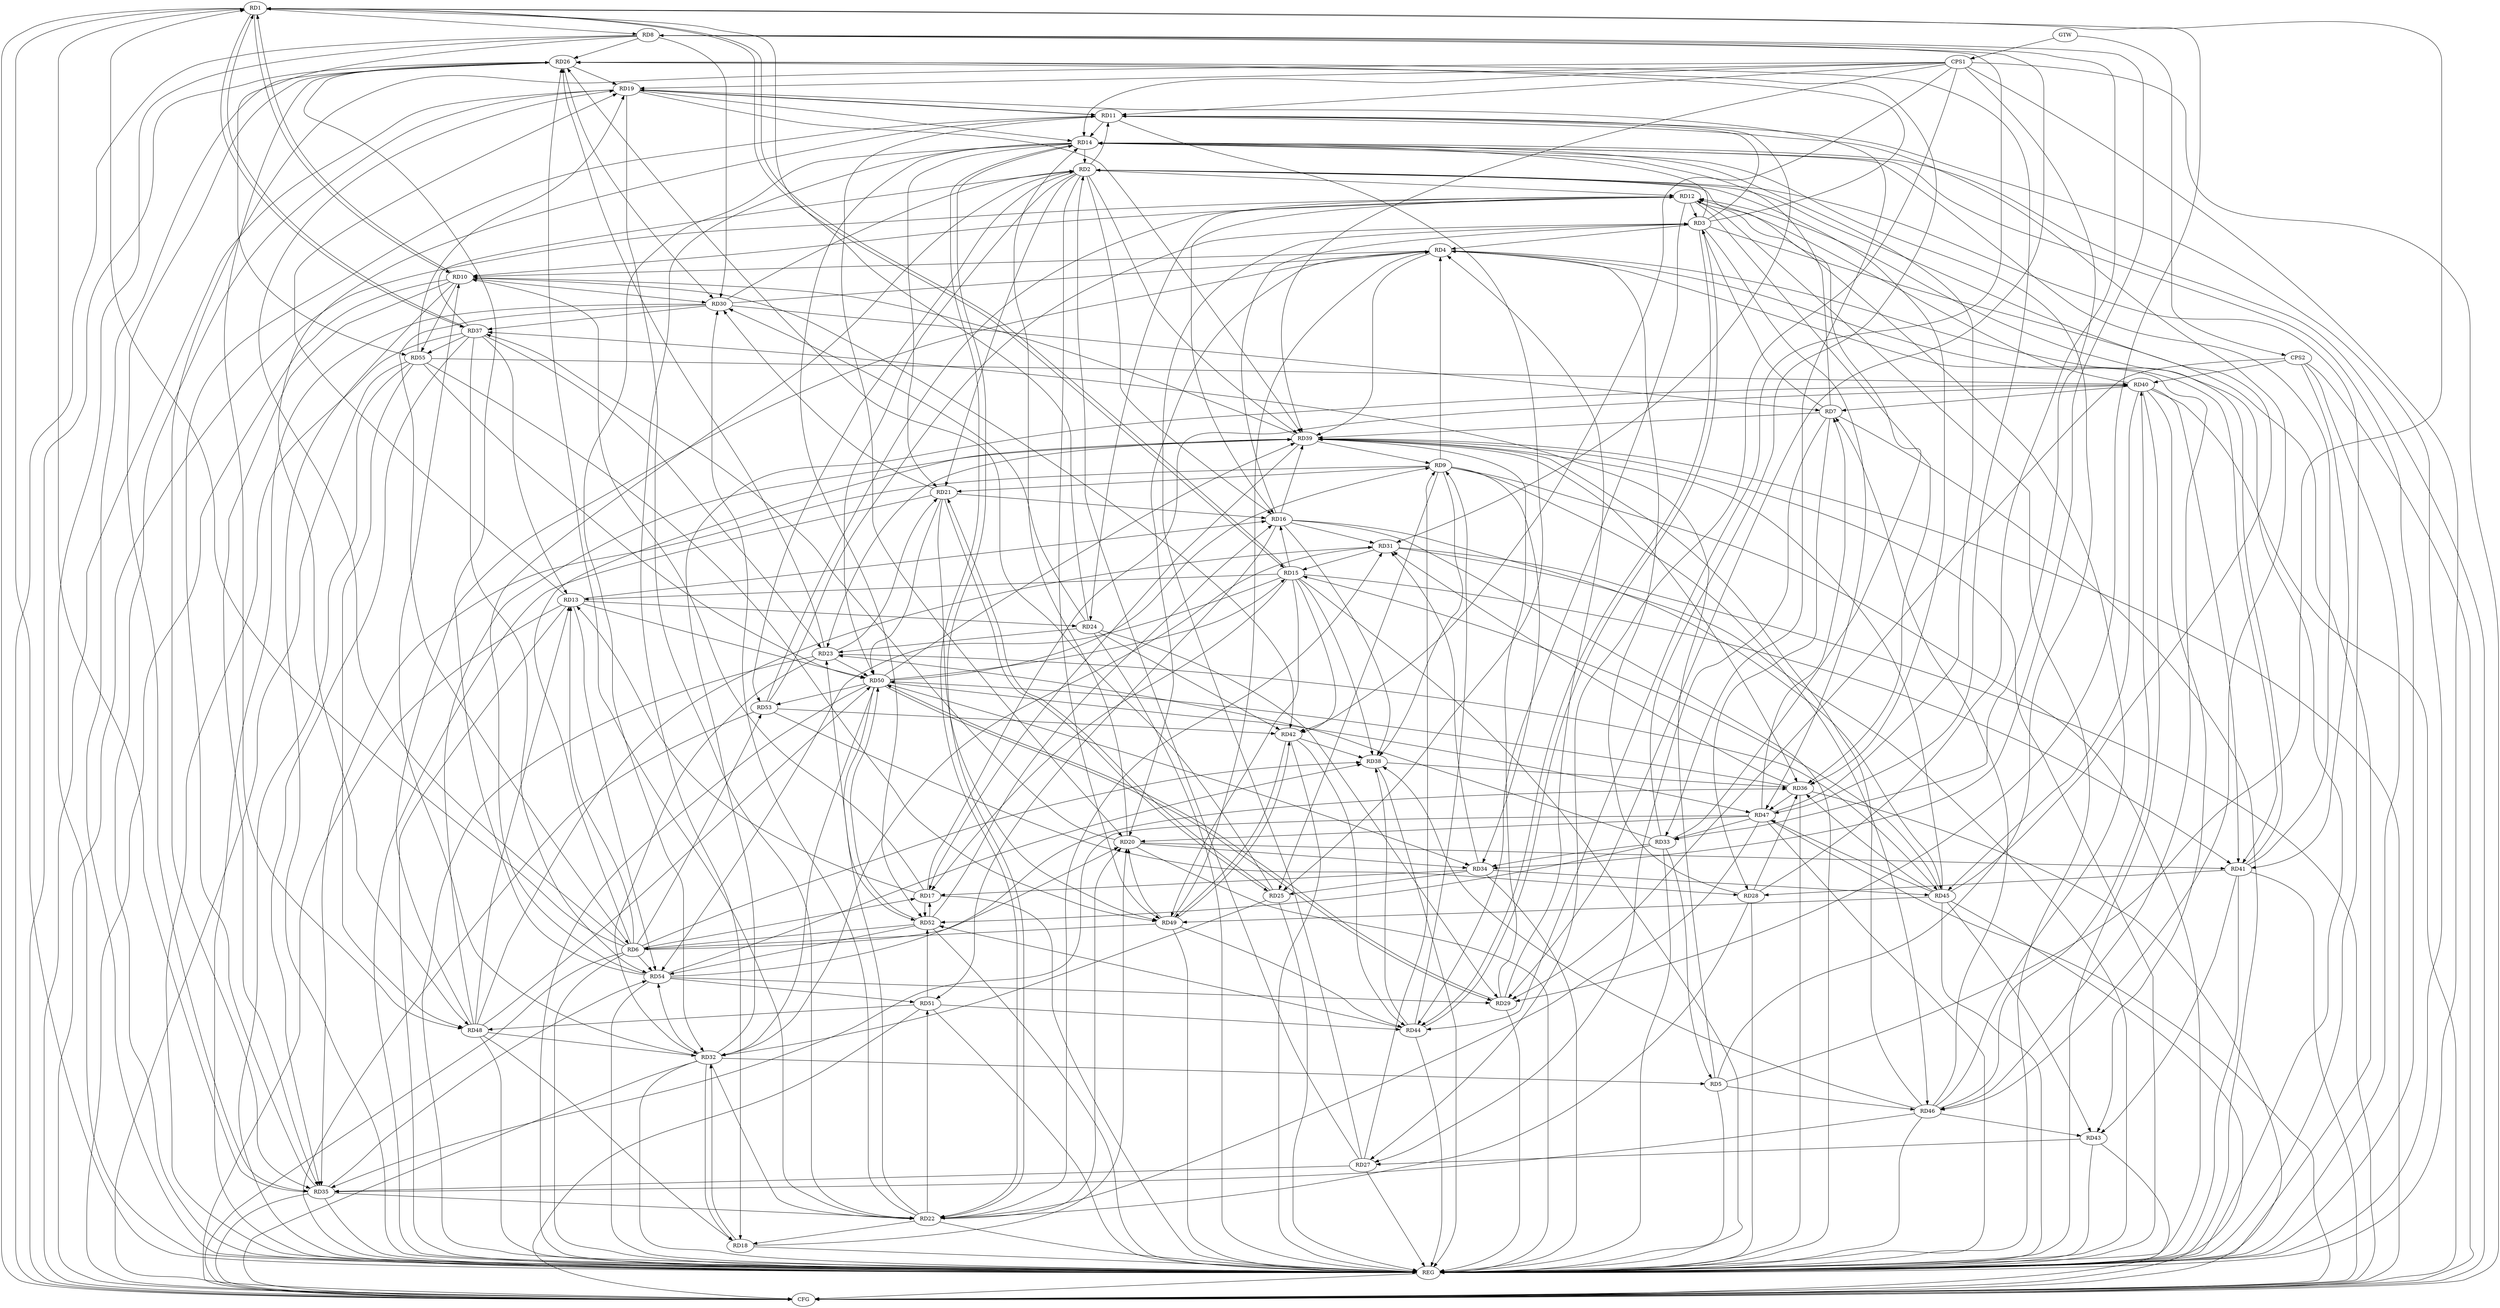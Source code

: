 strict digraph G {
  RD1 [ label="RD1" ];
  RD2 [ label="RD2" ];
  RD3 [ label="RD3" ];
  RD4 [ label="RD4" ];
  RD5 [ label="RD5" ];
  RD6 [ label="RD6" ];
  RD7 [ label="RD7" ];
  RD8 [ label="RD8" ];
  RD9 [ label="RD9" ];
  RD10 [ label="RD10" ];
  RD11 [ label="RD11" ];
  RD12 [ label="RD12" ];
  RD13 [ label="RD13" ];
  RD14 [ label="RD14" ];
  RD15 [ label="RD15" ];
  RD16 [ label="RD16" ];
  RD17 [ label="RD17" ];
  RD18 [ label="RD18" ];
  RD19 [ label="RD19" ];
  RD20 [ label="RD20" ];
  RD21 [ label="RD21" ];
  RD22 [ label="RD22" ];
  RD23 [ label="RD23" ];
  RD24 [ label="RD24" ];
  RD25 [ label="RD25" ];
  RD26 [ label="RD26" ];
  RD27 [ label="RD27" ];
  RD28 [ label="RD28" ];
  RD29 [ label="RD29" ];
  RD30 [ label="RD30" ];
  RD31 [ label="RD31" ];
  RD32 [ label="RD32" ];
  RD33 [ label="RD33" ];
  RD34 [ label="RD34" ];
  RD35 [ label="RD35" ];
  RD36 [ label="RD36" ];
  RD37 [ label="RD37" ];
  RD38 [ label="RD38" ];
  RD39 [ label="RD39" ];
  RD40 [ label="RD40" ];
  RD41 [ label="RD41" ];
  RD42 [ label="RD42" ];
  RD43 [ label="RD43" ];
  RD44 [ label="RD44" ];
  RD45 [ label="RD45" ];
  RD46 [ label="RD46" ];
  RD47 [ label="RD47" ];
  RD48 [ label="RD48" ];
  RD49 [ label="RD49" ];
  RD50 [ label="RD50" ];
  RD51 [ label="RD51" ];
  RD52 [ label="RD52" ];
  RD53 [ label="RD53" ];
  RD54 [ label="RD54" ];
  RD55 [ label="RD55" ];
  CPS1 [ label="CPS1" ];
  CPS2 [ label="CPS2" ];
  GTW [ label="GTW" ];
  REG [ label="REG" ];
  CFG [ label="CFG" ];
  RD5 -> RD1;
  RD6 -> RD1;
  RD1 -> RD8;
  RD1 -> RD10;
  RD10 -> RD1;
  RD1 -> RD15;
  RD15 -> RD1;
  RD24 -> RD1;
  RD1 -> RD29;
  RD35 -> RD1;
  RD1 -> RD37;
  RD37 -> RD1;
  RD2 -> RD11;
  RD2 -> RD12;
  RD14 -> RD2;
  RD2 -> RD16;
  RD2 -> RD21;
  RD27 -> RD2;
  RD30 -> RD2;
  RD33 -> RD2;
  RD2 -> RD36;
  RD37 -> RD2;
  RD2 -> RD39;
  RD45 -> RD2;
  RD2 -> RD49;
  RD2 -> RD50;
  RD2 -> RD53;
  RD54 -> RD2;
  RD3 -> RD4;
  RD7 -> RD3;
  RD3 -> RD11;
  RD12 -> RD3;
  RD3 -> RD14;
  RD16 -> RD3;
  RD3 -> RD26;
  RD27 -> RD3;
  RD3 -> RD44;
  RD44 -> RD3;
  RD3 -> RD47;
  RD53 -> RD3;
  RD9 -> RD4;
  RD4 -> RD10;
  RD4 -> RD20;
  RD28 -> RD4;
  RD29 -> RD4;
  RD30 -> RD4;
  RD4 -> RD39;
  RD4 -> RD41;
  RD4 -> RD46;
  RD48 -> RD4;
  RD49 -> RD4;
  RD5 -> RD14;
  RD32 -> RD5;
  RD33 -> RD5;
  RD5 -> RD37;
  RD5 -> RD46;
  RD6 -> RD13;
  RD6 -> RD17;
  RD6 -> RD19;
  RD6 -> RD20;
  RD30 -> RD6;
  RD6 -> RD38;
  RD6 -> RD39;
  RD49 -> RD6;
  RD52 -> RD6;
  RD6 -> RD53;
  RD6 -> RD54;
  RD7 -> RD14;
  RD7 -> RD27;
  RD7 -> RD28;
  RD30 -> RD7;
  RD7 -> RD39;
  RD40 -> RD7;
  RD46 -> RD7;
  RD47 -> RD7;
  RD8 -> RD26;
  RD28 -> RD8;
  RD8 -> RD29;
  RD8 -> RD30;
  RD8 -> RD34;
  RD8 -> RD44;
  RD8 -> RD55;
  RD9 -> RD21;
  RD9 -> RD25;
  RD27 -> RD9;
  RD9 -> RD34;
  RD9 -> RD35;
  RD9 -> RD38;
  RD39 -> RD9;
  RD44 -> RD9;
  RD9 -> RD46;
  RD50 -> RD9;
  RD12 -> RD10;
  RD17 -> RD10;
  RD10 -> RD30;
  RD32 -> RD10;
  RD10 -> RD35;
  RD39 -> RD10;
  RD10 -> RD42;
  RD10 -> RD55;
  RD11 -> RD14;
  RD11 -> RD19;
  RD19 -> RD11;
  RD11 -> RD20;
  RD11 -> RD25;
  RD11 -> RD31;
  RD35 -> RD11;
  RD11 -> RD46;
  RD11 -> RD48;
  RD12 -> RD16;
  RD12 -> RD24;
  RD12 -> RD36;
  RD40 -> RD12;
  RD41 -> RD12;
  RD12 -> RD44;
  RD46 -> RD12;
  RD53 -> RD12;
  RD15 -> RD13;
  RD13 -> RD16;
  RD17 -> RD13;
  RD13 -> RD19;
  RD13 -> RD24;
  RD37 -> RD13;
  RD48 -> RD13;
  RD13 -> RD50;
  RD13 -> RD54;
  RD14 -> RD18;
  RD19 -> RD14;
  RD20 -> RD14;
  RD14 -> RD21;
  RD14 -> RD22;
  RD22 -> RD14;
  RD14 -> RD32;
  RD41 -> RD14;
  RD47 -> RD14;
  RD14 -> RD52;
  RD15 -> RD16;
  RD15 -> RD17;
  RD31 -> RD15;
  RD15 -> RD38;
  RD15 -> RD41;
  RD15 -> RD42;
  RD45 -> RD15;
  RD15 -> RD49;
  RD50 -> RD15;
  RD15 -> RD54;
  RD21 -> RD16;
  RD16 -> RD31;
  RD16 -> RD38;
  RD16 -> RD39;
  RD16 -> RD45;
  RD16 -> RD51;
  RD52 -> RD16;
  RD34 -> RD17;
  RD39 -> RD17;
  RD17 -> RD40;
  RD17 -> RD52;
  RD52 -> RD17;
  RD18 -> RD20;
  RD22 -> RD18;
  RD18 -> RD32;
  RD32 -> RD18;
  RD48 -> RD18;
  RD19 -> RD22;
  RD26 -> RD19;
  RD19 -> RD33;
  RD19 -> RD39;
  RD55 -> RD19;
  RD22 -> RD20;
  RD20 -> RD34;
  RD20 -> RD37;
  RD20 -> RD41;
  RD47 -> RD20;
  RD49 -> RD20;
  RD23 -> RD21;
  RD21 -> RD25;
  RD25 -> RD21;
  RD21 -> RD30;
  RD21 -> RD49;
  RD21 -> RD50;
  RD22 -> RD23;
  RD22 -> RD26;
  RD28 -> RD22;
  RD22 -> RD30;
  RD22 -> RD31;
  RD32 -> RD22;
  RD35 -> RD22;
  RD47 -> RD22;
  RD22 -> RD51;
  RD24 -> RD23;
  RD23 -> RD26;
  RD23 -> RD32;
  RD33 -> RD23;
  RD37 -> RD23;
  RD39 -> RD23;
  RD23 -> RD45;
  RD23 -> RD50;
  RD24 -> RD29;
  RD24 -> RD30;
  RD24 -> RD42;
  RD25 -> RD26;
  RD25 -> RD32;
  RD34 -> RD25;
  RD26 -> RD30;
  RD33 -> RD26;
  RD26 -> RD35;
  RD26 -> RD47;
  RD26 -> RD48;
  RD54 -> RD26;
  RD27 -> RD35;
  RD43 -> RD27;
  RD28 -> RD36;
  RD41 -> RD28;
  RD53 -> RD28;
  RD29 -> RD39;
  RD29 -> RD50;
  RD50 -> RD29;
  RD54 -> RD29;
  RD30 -> RD37;
  RD31 -> RD32;
  RD34 -> RD31;
  RD36 -> RD31;
  RD48 -> RD31;
  RD32 -> RD40;
  RD48 -> RD32;
  RD50 -> RD32;
  RD32 -> RD54;
  RD33 -> RD34;
  RD47 -> RD33;
  RD33 -> RD52;
  RD34 -> RD45;
  RD50 -> RD34;
  RD37 -> RD35;
  RD46 -> RD35;
  RD47 -> RD35;
  RD35 -> RD54;
  RD38 -> RD36;
  RD39 -> RD36;
  RD45 -> RD36;
  RD36 -> RD47;
  RD36 -> RD50;
  RD54 -> RD36;
  RD37 -> RD54;
  RD37 -> RD55;
  RD42 -> RD38;
  RD44 -> RD38;
  RD46 -> RD38;
  RD54 -> RD38;
  RD45 -> RD39;
  RD46 -> RD39;
  RD48 -> RD39;
  RD50 -> RD39;
  RD40 -> RD41;
  RD40 -> RD43;
  RD40 -> RD45;
  RD46 -> RD40;
  RD55 -> RD40;
  RD41 -> RD43;
  RD42 -> RD44;
  RD42 -> RD49;
  RD49 -> RD42;
  RD53 -> RD42;
  RD45 -> RD43;
  RD46 -> RD43;
  RD49 -> RD44;
  RD51 -> RD44;
  RD44 -> RD52;
  RD45 -> RD47;
  RD45 -> RD49;
  RD50 -> RD47;
  RD48 -> RD50;
  RD51 -> RD48;
  RD55 -> RD48;
  RD55 -> RD49;
  RD50 -> RD52;
  RD52 -> RD50;
  RD50 -> RD53;
  RD55 -> RD50;
  RD51 -> RD52;
  RD54 -> RD51;
  RD52 -> RD54;
  CPS1 -> RD19;
  CPS1 -> RD14;
  CPS1 -> RD35;
  CPS1 -> RD33;
  CPS1 -> RD42;
  CPS1 -> RD39;
  CPS1 -> RD11;
  CPS1 -> RD27;
  CPS2 -> RD41;
  CPS2 -> RD40;
  CPS2 -> RD29;
  GTW -> CPS1;
  GTW -> CPS2;
  RD1 -> REG;
  RD2 -> REG;
  RD3 -> REG;
  RD4 -> REG;
  RD5 -> REG;
  RD6 -> REG;
  RD7 -> REG;
  RD8 -> REG;
  RD9 -> REG;
  RD10 -> REG;
  RD11 -> REG;
  RD12 -> REG;
  RD13 -> REG;
  RD14 -> REG;
  RD15 -> REG;
  RD16 -> REG;
  RD17 -> REG;
  RD18 -> REG;
  RD19 -> REG;
  RD20 -> REG;
  RD21 -> REG;
  RD22 -> REG;
  RD23 -> REG;
  RD24 -> REG;
  RD25 -> REG;
  RD26 -> REG;
  RD27 -> REG;
  RD28 -> REG;
  RD29 -> REG;
  RD30 -> REG;
  RD31 -> REG;
  RD32 -> REG;
  RD33 -> REG;
  RD34 -> REG;
  RD35 -> REG;
  RD36 -> REG;
  RD37 -> REG;
  RD38 -> REG;
  RD39 -> REG;
  RD40 -> REG;
  RD41 -> REG;
  RD42 -> REG;
  RD43 -> REG;
  RD44 -> REG;
  RD45 -> REG;
  RD46 -> REG;
  RD47 -> REG;
  RD48 -> REG;
  RD49 -> REG;
  RD50 -> REG;
  RD51 -> REG;
  RD52 -> REG;
  RD53 -> REG;
  RD54 -> REG;
  RD55 -> REG;
  CPS1 -> REG;
  CPS2 -> REG;
  RD1 -> CFG;
  RD51 -> CFG;
  CPS2 -> CFG;
  RD47 -> CFG;
  RD32 -> CFG;
  RD35 -> CFG;
  RD39 -> CFG;
  RD40 -> CFG;
  RD31 -> CFG;
  RD12 -> CFG;
  RD6 -> CFG;
  RD13 -> CFG;
  RD36 -> CFG;
  RD8 -> CFG;
  RD55 -> CFG;
  RD45 -> CFG;
  RD14 -> CFG;
  CPS1 -> CFG;
  RD19 -> CFG;
  RD26 -> CFG;
  RD10 -> CFG;
  RD43 -> CFG;
  RD41 -> CFG;
  REG -> CFG;
}
